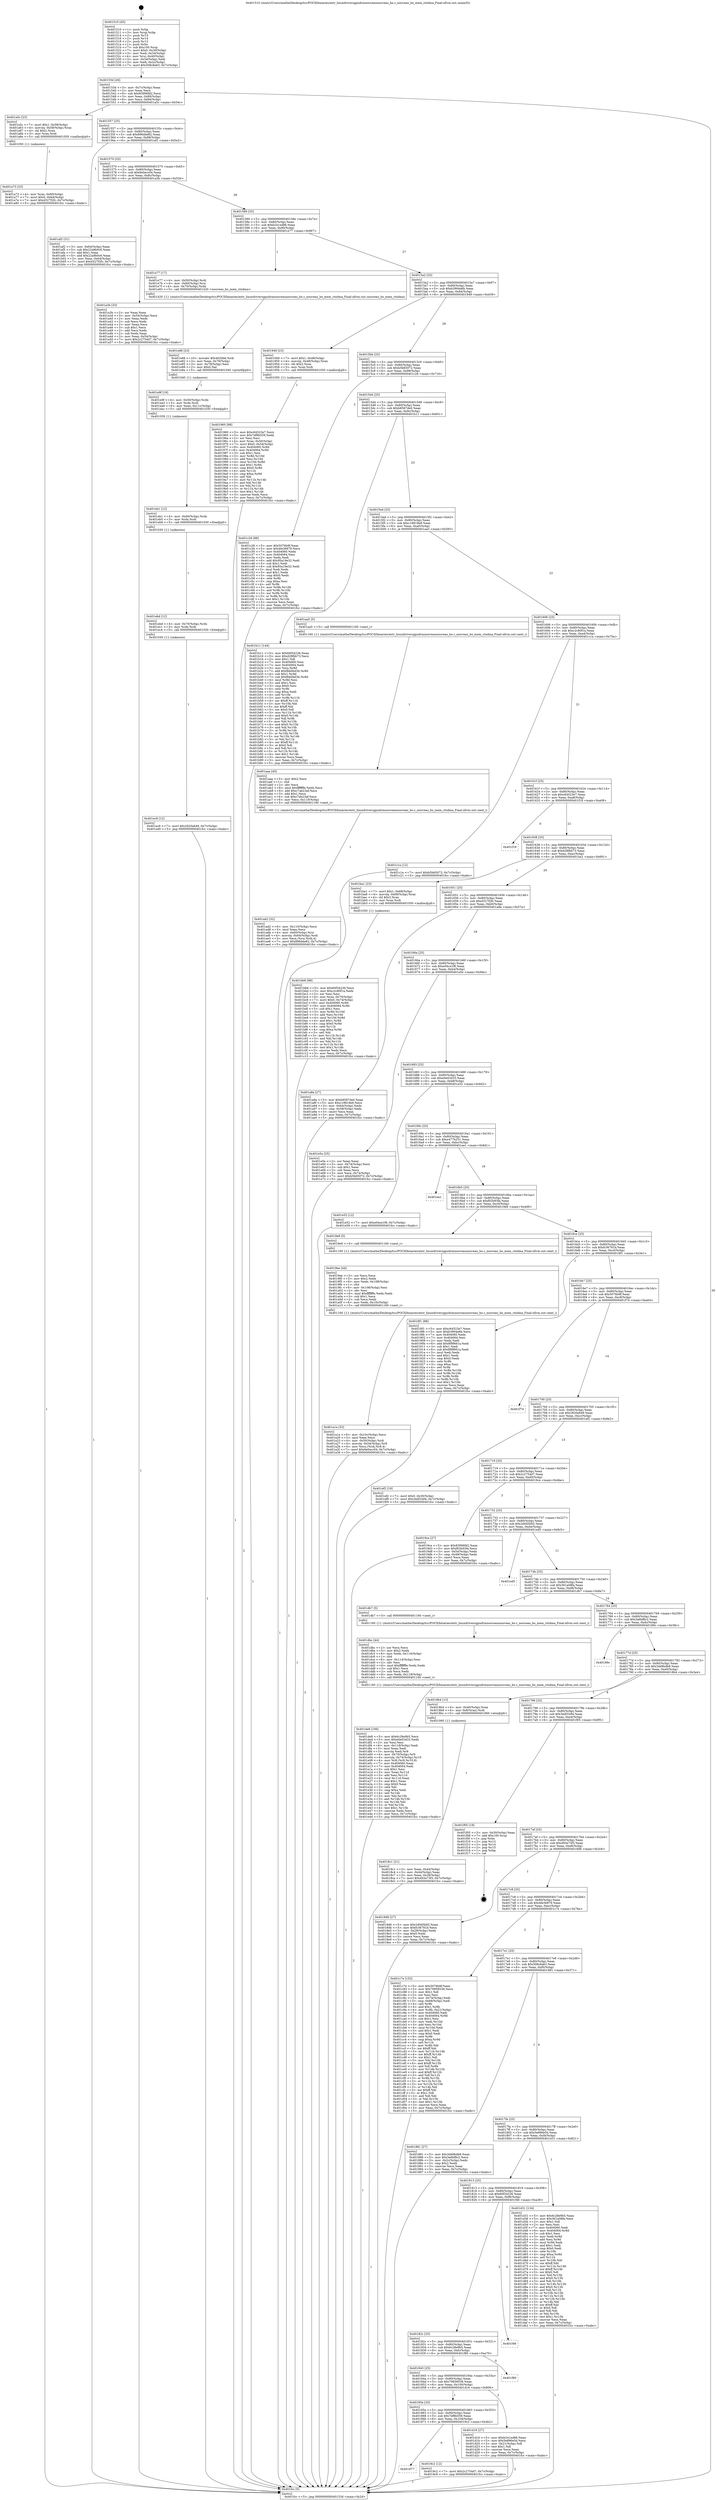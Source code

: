 digraph "0x401510" {
  label = "0x401510 (/mnt/c/Users/mathe/Desktop/tcc/POCII/binaries/extr_linuxdriversgpudrmnouveaunouveau_bo.c_nouveau_bo_mem_ctxdma_Final-ollvm.out::main(0))"
  labelloc = "t"
  node[shape=record]

  Entry [label="",width=0.3,height=0.3,shape=circle,fillcolor=black,style=filled]
  "0x40153d" [label="{
     0x40153d [26]\l
     | [instrs]\l
     &nbsp;&nbsp;0x40153d \<+3\>: mov -0x7c(%rbp),%eax\l
     &nbsp;&nbsp;0x401540 \<+2\>: mov %eax,%ecx\l
     &nbsp;&nbsp;0x401542 \<+6\>: sub $0x83996fd2,%ecx\l
     &nbsp;&nbsp;0x401548 \<+3\>: mov %eax,-0x80(%rbp)\l
     &nbsp;&nbsp;0x40154b \<+6\>: mov %ecx,-0x84(%rbp)\l
     &nbsp;&nbsp;0x401551 \<+6\>: je 0000000000401a5c \<main+0x54c\>\l
  }"]
  "0x401a5c" [label="{
     0x401a5c [23]\l
     | [instrs]\l
     &nbsp;&nbsp;0x401a5c \<+7\>: movl $0x1,-0x58(%rbp)\l
     &nbsp;&nbsp;0x401a63 \<+4\>: movslq -0x58(%rbp),%rax\l
     &nbsp;&nbsp;0x401a67 \<+4\>: shl $0x2,%rax\l
     &nbsp;&nbsp;0x401a6b \<+3\>: mov %rax,%rdi\l
     &nbsp;&nbsp;0x401a6e \<+5\>: call 0000000000401050 \<malloc@plt\>\l
     | [calls]\l
     &nbsp;&nbsp;0x401050 \{1\} (unknown)\l
  }"]
  "0x401557" [label="{
     0x401557 [25]\l
     | [instrs]\l
     &nbsp;&nbsp;0x401557 \<+5\>: jmp 000000000040155c \<main+0x4c\>\l
     &nbsp;&nbsp;0x40155c \<+3\>: mov -0x80(%rbp),%eax\l
     &nbsp;&nbsp;0x40155f \<+5\>: sub $0x896dde82,%eax\l
     &nbsp;&nbsp;0x401564 \<+6\>: mov %eax,-0x88(%rbp)\l
     &nbsp;&nbsp;0x40156a \<+6\>: je 0000000000401af2 \<main+0x5e2\>\l
  }"]
  Exit [label="",width=0.3,height=0.3,shape=circle,fillcolor=black,style=filled,peripheries=2]
  "0x401af2" [label="{
     0x401af2 [31]\l
     | [instrs]\l
     &nbsp;&nbsp;0x401af2 \<+3\>: mov -0x64(%rbp),%eax\l
     &nbsp;&nbsp;0x401af5 \<+5\>: sub $0x22a9b0c6,%eax\l
     &nbsp;&nbsp;0x401afa \<+3\>: add $0x1,%eax\l
     &nbsp;&nbsp;0x401afd \<+5\>: add $0x22a9b0c6,%eax\l
     &nbsp;&nbsp;0x401b02 \<+3\>: mov %eax,-0x64(%rbp)\l
     &nbsp;&nbsp;0x401b05 \<+7\>: movl $0xd327f2fc,-0x7c(%rbp)\l
     &nbsp;&nbsp;0x401b0c \<+5\>: jmp 0000000000401fcc \<main+0xabc\>\l
  }"]
  "0x401570" [label="{
     0x401570 [25]\l
     | [instrs]\l
     &nbsp;&nbsp;0x401570 \<+5\>: jmp 0000000000401575 \<main+0x65\>\l
     &nbsp;&nbsp;0x401575 \<+3\>: mov -0x80(%rbp),%eax\l
     &nbsp;&nbsp;0x401578 \<+5\>: sub $0x9e0ecc04,%eax\l
     &nbsp;&nbsp;0x40157d \<+6\>: mov %eax,-0x8c(%rbp)\l
     &nbsp;&nbsp;0x401583 \<+6\>: je 0000000000401a3b \<main+0x52b\>\l
  }"]
  "0x401ec9" [label="{
     0x401ec9 [12]\l
     | [instrs]\l
     &nbsp;&nbsp;0x401ec9 \<+7\>: movl $0x2820a649,-0x7c(%rbp)\l
     &nbsp;&nbsp;0x401ed0 \<+5\>: jmp 0000000000401fcc \<main+0xabc\>\l
  }"]
  "0x401a3b" [label="{
     0x401a3b [33]\l
     | [instrs]\l
     &nbsp;&nbsp;0x401a3b \<+2\>: xor %eax,%eax\l
     &nbsp;&nbsp;0x401a3d \<+3\>: mov -0x54(%rbp),%ecx\l
     &nbsp;&nbsp;0x401a40 \<+2\>: mov %eax,%edx\l
     &nbsp;&nbsp;0x401a42 \<+2\>: sub %ecx,%edx\l
     &nbsp;&nbsp;0x401a44 \<+2\>: mov %eax,%ecx\l
     &nbsp;&nbsp;0x401a46 \<+3\>: sub $0x1,%ecx\l
     &nbsp;&nbsp;0x401a49 \<+2\>: add %ecx,%edx\l
     &nbsp;&nbsp;0x401a4b \<+2\>: sub %edx,%eax\l
     &nbsp;&nbsp;0x401a4d \<+3\>: mov %eax,-0x54(%rbp)\l
     &nbsp;&nbsp;0x401a50 \<+7\>: movl $0x2c2754d7,-0x7c(%rbp)\l
     &nbsp;&nbsp;0x401a57 \<+5\>: jmp 0000000000401fcc \<main+0xabc\>\l
  }"]
  "0x401589" [label="{
     0x401589 [25]\l
     | [instrs]\l
     &nbsp;&nbsp;0x401589 \<+5\>: jmp 000000000040158e \<main+0x7e\>\l
     &nbsp;&nbsp;0x40158e \<+3\>: mov -0x80(%rbp),%eax\l
     &nbsp;&nbsp;0x401591 \<+5\>: sub $0xb241ed86,%eax\l
     &nbsp;&nbsp;0x401596 \<+6\>: mov %eax,-0x90(%rbp)\l
     &nbsp;&nbsp;0x40159c \<+6\>: je 0000000000401e77 \<main+0x967\>\l
  }"]
  "0x401ebd" [label="{
     0x401ebd [12]\l
     | [instrs]\l
     &nbsp;&nbsp;0x401ebd \<+4\>: mov -0x70(%rbp),%rdx\l
     &nbsp;&nbsp;0x401ec1 \<+3\>: mov %rdx,%rdi\l
     &nbsp;&nbsp;0x401ec4 \<+5\>: call 0000000000401030 \<free@plt\>\l
     | [calls]\l
     &nbsp;&nbsp;0x401030 \{1\} (unknown)\l
  }"]
  "0x401e77" [label="{
     0x401e77 [17]\l
     | [instrs]\l
     &nbsp;&nbsp;0x401e77 \<+4\>: mov -0x50(%rbp),%rdi\l
     &nbsp;&nbsp;0x401e7b \<+4\>: mov -0x60(%rbp),%rsi\l
     &nbsp;&nbsp;0x401e7f \<+4\>: mov -0x70(%rbp),%rdx\l
     &nbsp;&nbsp;0x401e83 \<+5\>: call 0000000000401420 \<nouveau_bo_mem_ctxdma\>\l
     | [calls]\l
     &nbsp;&nbsp;0x401420 \{1\} (/mnt/c/Users/mathe/Desktop/tcc/POCII/binaries/extr_linuxdriversgpudrmnouveaunouveau_bo.c_nouveau_bo_mem_ctxdma_Final-ollvm.out::nouveau_bo_mem_ctxdma)\l
  }"]
  "0x4015a2" [label="{
     0x4015a2 [25]\l
     | [instrs]\l
     &nbsp;&nbsp;0x4015a2 \<+5\>: jmp 00000000004015a7 \<main+0x97\>\l
     &nbsp;&nbsp;0x4015a7 \<+3\>: mov -0x80(%rbp),%eax\l
     &nbsp;&nbsp;0x4015aa \<+5\>: sub $0xb3994a6b,%eax\l
     &nbsp;&nbsp;0x4015af \<+6\>: mov %eax,-0x94(%rbp)\l
     &nbsp;&nbsp;0x4015b5 \<+6\>: je 0000000000401949 \<main+0x439\>\l
  }"]
  "0x401eb1" [label="{
     0x401eb1 [12]\l
     | [instrs]\l
     &nbsp;&nbsp;0x401eb1 \<+4\>: mov -0x60(%rbp),%rdx\l
     &nbsp;&nbsp;0x401eb5 \<+3\>: mov %rdx,%rdi\l
     &nbsp;&nbsp;0x401eb8 \<+5\>: call 0000000000401030 \<free@plt\>\l
     | [calls]\l
     &nbsp;&nbsp;0x401030 \{1\} (unknown)\l
  }"]
  "0x401949" [label="{
     0x401949 [23]\l
     | [instrs]\l
     &nbsp;&nbsp;0x401949 \<+7\>: movl $0x1,-0x48(%rbp)\l
     &nbsp;&nbsp;0x401950 \<+4\>: movslq -0x48(%rbp),%rax\l
     &nbsp;&nbsp;0x401954 \<+4\>: shl $0x2,%rax\l
     &nbsp;&nbsp;0x401958 \<+3\>: mov %rax,%rdi\l
     &nbsp;&nbsp;0x40195b \<+5\>: call 0000000000401050 \<malloc@plt\>\l
     | [calls]\l
     &nbsp;&nbsp;0x401050 \{1\} (unknown)\l
  }"]
  "0x4015bb" [label="{
     0x4015bb [25]\l
     | [instrs]\l
     &nbsp;&nbsp;0x4015bb \<+5\>: jmp 00000000004015c0 \<main+0xb0\>\l
     &nbsp;&nbsp;0x4015c0 \<+3\>: mov -0x80(%rbp),%eax\l
     &nbsp;&nbsp;0x4015c3 \<+5\>: sub $0xb5b65072,%eax\l
     &nbsp;&nbsp;0x4015c8 \<+6\>: mov %eax,-0x98(%rbp)\l
     &nbsp;&nbsp;0x4015ce \<+6\>: je 0000000000401c26 \<main+0x716\>\l
  }"]
  "0x401e9f" [label="{
     0x401e9f [18]\l
     | [instrs]\l
     &nbsp;&nbsp;0x401e9f \<+4\>: mov -0x50(%rbp),%rdx\l
     &nbsp;&nbsp;0x401ea3 \<+3\>: mov %rdx,%rdi\l
     &nbsp;&nbsp;0x401ea6 \<+6\>: mov %eax,-0x11c(%rbp)\l
     &nbsp;&nbsp;0x401eac \<+5\>: call 0000000000401030 \<free@plt\>\l
     | [calls]\l
     &nbsp;&nbsp;0x401030 \{1\} (unknown)\l
  }"]
  "0x401c26" [label="{
     0x401c26 [88]\l
     | [instrs]\l
     &nbsp;&nbsp;0x401c26 \<+5\>: mov $0x5076b9f,%eax\l
     &nbsp;&nbsp;0x401c2b \<+5\>: mov $0x4fe36879,%ecx\l
     &nbsp;&nbsp;0x401c30 \<+7\>: mov 0x404060,%edx\l
     &nbsp;&nbsp;0x401c37 \<+7\>: mov 0x404064,%esi\l
     &nbsp;&nbsp;0x401c3e \<+2\>: mov %edx,%edi\l
     &nbsp;&nbsp;0x401c40 \<+6\>: add $0x95a19e32,%edi\l
     &nbsp;&nbsp;0x401c46 \<+3\>: sub $0x1,%edi\l
     &nbsp;&nbsp;0x401c49 \<+6\>: sub $0x95a19e32,%edi\l
     &nbsp;&nbsp;0x401c4f \<+3\>: imul %edi,%edx\l
     &nbsp;&nbsp;0x401c52 \<+3\>: and $0x1,%edx\l
     &nbsp;&nbsp;0x401c55 \<+3\>: cmp $0x0,%edx\l
     &nbsp;&nbsp;0x401c58 \<+4\>: sete %r8b\l
     &nbsp;&nbsp;0x401c5c \<+3\>: cmp $0xa,%esi\l
     &nbsp;&nbsp;0x401c5f \<+4\>: setl %r9b\l
     &nbsp;&nbsp;0x401c63 \<+3\>: mov %r8b,%r10b\l
     &nbsp;&nbsp;0x401c66 \<+3\>: and %r9b,%r10b\l
     &nbsp;&nbsp;0x401c69 \<+3\>: xor %r9b,%r8b\l
     &nbsp;&nbsp;0x401c6c \<+3\>: or %r8b,%r10b\l
     &nbsp;&nbsp;0x401c6f \<+4\>: test $0x1,%r10b\l
     &nbsp;&nbsp;0x401c73 \<+3\>: cmovne %ecx,%eax\l
     &nbsp;&nbsp;0x401c76 \<+3\>: mov %eax,-0x7c(%rbp)\l
     &nbsp;&nbsp;0x401c79 \<+5\>: jmp 0000000000401fcc \<main+0xabc\>\l
  }"]
  "0x4015d4" [label="{
     0x4015d4 [25]\l
     | [instrs]\l
     &nbsp;&nbsp;0x4015d4 \<+5\>: jmp 00000000004015d9 \<main+0xc9\>\l
     &nbsp;&nbsp;0x4015d9 \<+3\>: mov -0x80(%rbp),%eax\l
     &nbsp;&nbsp;0x4015dc \<+5\>: sub $0xb8587de0,%eax\l
     &nbsp;&nbsp;0x4015e1 \<+6\>: mov %eax,-0x9c(%rbp)\l
     &nbsp;&nbsp;0x4015e7 \<+6\>: je 0000000000401b11 \<main+0x601\>\l
  }"]
  "0x401e88" [label="{
     0x401e88 [23]\l
     | [instrs]\l
     &nbsp;&nbsp;0x401e88 \<+10\>: movabs $0x4020b6,%rdi\l
     &nbsp;&nbsp;0x401e92 \<+3\>: mov %eax,-0x78(%rbp)\l
     &nbsp;&nbsp;0x401e95 \<+3\>: mov -0x78(%rbp),%esi\l
     &nbsp;&nbsp;0x401e98 \<+2\>: mov $0x0,%al\l
     &nbsp;&nbsp;0x401e9a \<+5\>: call 0000000000401040 \<printf@plt\>\l
     | [calls]\l
     &nbsp;&nbsp;0x401040 \{1\} (unknown)\l
  }"]
  "0x401b11" [label="{
     0x401b11 [144]\l
     | [instrs]\l
     &nbsp;&nbsp;0x401b11 \<+5\>: mov $0x60f34236,%eax\l
     &nbsp;&nbsp;0x401b16 \<+5\>: mov $0xd28fbb73,%ecx\l
     &nbsp;&nbsp;0x401b1b \<+2\>: mov $0x1,%dl\l
     &nbsp;&nbsp;0x401b1d \<+7\>: mov 0x404060,%esi\l
     &nbsp;&nbsp;0x401b24 \<+7\>: mov 0x404064,%edi\l
     &nbsp;&nbsp;0x401b2b \<+3\>: mov %esi,%r8d\l
     &nbsp;&nbsp;0x401b2e \<+7\>: add $0xfbb0bd3b,%r8d\l
     &nbsp;&nbsp;0x401b35 \<+4\>: sub $0x1,%r8d\l
     &nbsp;&nbsp;0x401b39 \<+7\>: sub $0xfbb0bd3b,%r8d\l
     &nbsp;&nbsp;0x401b40 \<+4\>: imul %r8d,%esi\l
     &nbsp;&nbsp;0x401b44 \<+3\>: and $0x1,%esi\l
     &nbsp;&nbsp;0x401b47 \<+3\>: cmp $0x0,%esi\l
     &nbsp;&nbsp;0x401b4a \<+4\>: sete %r9b\l
     &nbsp;&nbsp;0x401b4e \<+3\>: cmp $0xa,%edi\l
     &nbsp;&nbsp;0x401b51 \<+4\>: setl %r10b\l
     &nbsp;&nbsp;0x401b55 \<+3\>: mov %r9b,%r11b\l
     &nbsp;&nbsp;0x401b58 \<+4\>: xor $0xff,%r11b\l
     &nbsp;&nbsp;0x401b5c \<+3\>: mov %r10b,%bl\l
     &nbsp;&nbsp;0x401b5f \<+3\>: xor $0xff,%bl\l
     &nbsp;&nbsp;0x401b62 \<+3\>: xor $0x0,%dl\l
     &nbsp;&nbsp;0x401b65 \<+3\>: mov %r11b,%r14b\l
     &nbsp;&nbsp;0x401b68 \<+4\>: and $0x0,%r14b\l
     &nbsp;&nbsp;0x401b6c \<+3\>: and %dl,%r9b\l
     &nbsp;&nbsp;0x401b6f \<+3\>: mov %bl,%r15b\l
     &nbsp;&nbsp;0x401b72 \<+4\>: and $0x0,%r15b\l
     &nbsp;&nbsp;0x401b76 \<+3\>: and %dl,%r10b\l
     &nbsp;&nbsp;0x401b79 \<+3\>: or %r9b,%r14b\l
     &nbsp;&nbsp;0x401b7c \<+3\>: or %r10b,%r15b\l
     &nbsp;&nbsp;0x401b7f \<+3\>: xor %r15b,%r14b\l
     &nbsp;&nbsp;0x401b82 \<+3\>: or %bl,%r11b\l
     &nbsp;&nbsp;0x401b85 \<+4\>: xor $0xff,%r11b\l
     &nbsp;&nbsp;0x401b89 \<+3\>: or $0x0,%dl\l
     &nbsp;&nbsp;0x401b8c \<+3\>: and %dl,%r11b\l
     &nbsp;&nbsp;0x401b8f \<+3\>: or %r11b,%r14b\l
     &nbsp;&nbsp;0x401b92 \<+4\>: test $0x1,%r14b\l
     &nbsp;&nbsp;0x401b96 \<+3\>: cmovne %ecx,%eax\l
     &nbsp;&nbsp;0x401b99 \<+3\>: mov %eax,-0x7c(%rbp)\l
     &nbsp;&nbsp;0x401b9c \<+5\>: jmp 0000000000401fcc \<main+0xabc\>\l
  }"]
  "0x4015ed" [label="{
     0x4015ed [25]\l
     | [instrs]\l
     &nbsp;&nbsp;0x4015ed \<+5\>: jmp 00000000004015f2 \<main+0xe2\>\l
     &nbsp;&nbsp;0x4015f2 \<+3\>: mov -0x80(%rbp),%eax\l
     &nbsp;&nbsp;0x4015f5 \<+5\>: sub $0xc18818e9,%eax\l
     &nbsp;&nbsp;0x4015fa \<+6\>: mov %eax,-0xa0(%rbp)\l
     &nbsp;&nbsp;0x401600 \<+6\>: je 0000000000401aa5 \<main+0x595\>\l
  }"]
  "0x401de8" [label="{
     0x401de8 [106]\l
     | [instrs]\l
     &nbsp;&nbsp;0x401de8 \<+5\>: mov $0x6c28e9b5,%ecx\l
     &nbsp;&nbsp;0x401ded \<+5\>: mov $0xe0e03433,%edx\l
     &nbsp;&nbsp;0x401df2 \<+2\>: xor %esi,%esi\l
     &nbsp;&nbsp;0x401df4 \<+6\>: mov -0x118(%rbp),%edi\l
     &nbsp;&nbsp;0x401dfa \<+3\>: imul %eax,%edi\l
     &nbsp;&nbsp;0x401dfd \<+3\>: movslq %edi,%r8\l
     &nbsp;&nbsp;0x401e00 \<+4\>: mov -0x70(%rbp),%r9\l
     &nbsp;&nbsp;0x401e04 \<+4\>: movslq -0x74(%rbp),%r10\l
     &nbsp;&nbsp;0x401e08 \<+4\>: mov %r8,(%r9,%r10,8)\l
     &nbsp;&nbsp;0x401e0c \<+7\>: mov 0x404060,%eax\l
     &nbsp;&nbsp;0x401e13 \<+7\>: mov 0x404064,%edi\l
     &nbsp;&nbsp;0x401e1a \<+3\>: sub $0x1,%esi\l
     &nbsp;&nbsp;0x401e1d \<+3\>: mov %eax,%r11d\l
     &nbsp;&nbsp;0x401e20 \<+3\>: add %esi,%r11d\l
     &nbsp;&nbsp;0x401e23 \<+4\>: imul %r11d,%eax\l
     &nbsp;&nbsp;0x401e27 \<+3\>: and $0x1,%eax\l
     &nbsp;&nbsp;0x401e2a \<+3\>: cmp $0x0,%eax\l
     &nbsp;&nbsp;0x401e2d \<+3\>: sete %bl\l
     &nbsp;&nbsp;0x401e30 \<+3\>: cmp $0xa,%edi\l
     &nbsp;&nbsp;0x401e33 \<+4\>: setl %r14b\l
     &nbsp;&nbsp;0x401e37 \<+3\>: mov %bl,%r15b\l
     &nbsp;&nbsp;0x401e3a \<+3\>: and %r14b,%r15b\l
     &nbsp;&nbsp;0x401e3d \<+3\>: xor %r14b,%bl\l
     &nbsp;&nbsp;0x401e40 \<+3\>: or %bl,%r15b\l
     &nbsp;&nbsp;0x401e43 \<+4\>: test $0x1,%r15b\l
     &nbsp;&nbsp;0x401e47 \<+3\>: cmovne %edx,%ecx\l
     &nbsp;&nbsp;0x401e4a \<+3\>: mov %ecx,-0x7c(%rbp)\l
     &nbsp;&nbsp;0x401e4d \<+5\>: jmp 0000000000401fcc \<main+0xabc\>\l
  }"]
  "0x401aa5" [label="{
     0x401aa5 [5]\l
     | [instrs]\l
     &nbsp;&nbsp;0x401aa5 \<+5\>: call 0000000000401160 \<next_i\>\l
     | [calls]\l
     &nbsp;&nbsp;0x401160 \{1\} (/mnt/c/Users/mathe/Desktop/tcc/POCII/binaries/extr_linuxdriversgpudrmnouveaunouveau_bo.c_nouveau_bo_mem_ctxdma_Final-ollvm.out::next_i)\l
  }"]
  "0x401606" [label="{
     0x401606 [25]\l
     | [instrs]\l
     &nbsp;&nbsp;0x401606 \<+5\>: jmp 000000000040160b \<main+0xfb\>\l
     &nbsp;&nbsp;0x40160b \<+3\>: mov -0x80(%rbp),%eax\l
     &nbsp;&nbsp;0x40160e \<+5\>: sub $0xc2c80f1a,%eax\l
     &nbsp;&nbsp;0x401613 \<+6\>: mov %eax,-0xa4(%rbp)\l
     &nbsp;&nbsp;0x401619 \<+6\>: je 0000000000401c1a \<main+0x70a\>\l
  }"]
  "0x401dbc" [label="{
     0x401dbc [44]\l
     | [instrs]\l
     &nbsp;&nbsp;0x401dbc \<+2\>: xor %ecx,%ecx\l
     &nbsp;&nbsp;0x401dbe \<+5\>: mov $0x2,%edx\l
     &nbsp;&nbsp;0x401dc3 \<+6\>: mov %edx,-0x114(%rbp)\l
     &nbsp;&nbsp;0x401dc9 \<+1\>: cltd\l
     &nbsp;&nbsp;0x401dca \<+6\>: mov -0x114(%rbp),%esi\l
     &nbsp;&nbsp;0x401dd0 \<+2\>: idiv %esi\l
     &nbsp;&nbsp;0x401dd2 \<+6\>: imul $0xfffffffe,%edx,%edx\l
     &nbsp;&nbsp;0x401dd8 \<+3\>: sub $0x1,%ecx\l
     &nbsp;&nbsp;0x401ddb \<+2\>: sub %ecx,%edx\l
     &nbsp;&nbsp;0x401ddd \<+6\>: mov %edx,-0x118(%rbp)\l
     &nbsp;&nbsp;0x401de3 \<+5\>: call 0000000000401160 \<next_i\>\l
     | [calls]\l
     &nbsp;&nbsp;0x401160 \{1\} (/mnt/c/Users/mathe/Desktop/tcc/POCII/binaries/extr_linuxdriversgpudrmnouveaunouveau_bo.c_nouveau_bo_mem_ctxdma_Final-ollvm.out::next_i)\l
  }"]
  "0x401c1a" [label="{
     0x401c1a [12]\l
     | [instrs]\l
     &nbsp;&nbsp;0x401c1a \<+7\>: movl $0xb5b65072,-0x7c(%rbp)\l
     &nbsp;&nbsp;0x401c21 \<+5\>: jmp 0000000000401fcc \<main+0xabc\>\l
  }"]
  "0x40161f" [label="{
     0x40161f [25]\l
     | [instrs]\l
     &nbsp;&nbsp;0x40161f \<+5\>: jmp 0000000000401624 \<main+0x114\>\l
     &nbsp;&nbsp;0x401624 \<+3\>: mov -0x80(%rbp),%eax\l
     &nbsp;&nbsp;0x401627 \<+5\>: sub $0xc64523e7,%eax\l
     &nbsp;&nbsp;0x40162c \<+6\>: mov %eax,-0xa8(%rbp)\l
     &nbsp;&nbsp;0x401632 \<+6\>: je 0000000000401f18 \<main+0xa08\>\l
  }"]
  "0x401bb8" [label="{
     0x401bb8 [98]\l
     | [instrs]\l
     &nbsp;&nbsp;0x401bb8 \<+5\>: mov $0x60f34236,%ecx\l
     &nbsp;&nbsp;0x401bbd \<+5\>: mov $0xc2c80f1a,%edx\l
     &nbsp;&nbsp;0x401bc2 \<+2\>: xor %esi,%esi\l
     &nbsp;&nbsp;0x401bc4 \<+4\>: mov %rax,-0x70(%rbp)\l
     &nbsp;&nbsp;0x401bc8 \<+7\>: movl $0x0,-0x74(%rbp)\l
     &nbsp;&nbsp;0x401bcf \<+8\>: mov 0x404060,%r8d\l
     &nbsp;&nbsp;0x401bd7 \<+8\>: mov 0x404064,%r9d\l
     &nbsp;&nbsp;0x401bdf \<+3\>: sub $0x1,%esi\l
     &nbsp;&nbsp;0x401be2 \<+3\>: mov %r8d,%r10d\l
     &nbsp;&nbsp;0x401be5 \<+3\>: add %esi,%r10d\l
     &nbsp;&nbsp;0x401be8 \<+4\>: imul %r10d,%r8d\l
     &nbsp;&nbsp;0x401bec \<+4\>: and $0x1,%r8d\l
     &nbsp;&nbsp;0x401bf0 \<+4\>: cmp $0x0,%r8d\l
     &nbsp;&nbsp;0x401bf4 \<+4\>: sete %r11b\l
     &nbsp;&nbsp;0x401bf8 \<+4\>: cmp $0xa,%r9d\l
     &nbsp;&nbsp;0x401bfc \<+3\>: setl %bl\l
     &nbsp;&nbsp;0x401bff \<+3\>: mov %r11b,%r14b\l
     &nbsp;&nbsp;0x401c02 \<+3\>: and %bl,%r14b\l
     &nbsp;&nbsp;0x401c05 \<+3\>: xor %bl,%r11b\l
     &nbsp;&nbsp;0x401c08 \<+3\>: or %r11b,%r14b\l
     &nbsp;&nbsp;0x401c0b \<+4\>: test $0x1,%r14b\l
     &nbsp;&nbsp;0x401c0f \<+3\>: cmovne %edx,%ecx\l
     &nbsp;&nbsp;0x401c12 \<+3\>: mov %ecx,-0x7c(%rbp)\l
     &nbsp;&nbsp;0x401c15 \<+5\>: jmp 0000000000401fcc \<main+0xabc\>\l
  }"]
  "0x401f18" [label="{
     0x401f18\l
  }", style=dashed]
  "0x401638" [label="{
     0x401638 [25]\l
     | [instrs]\l
     &nbsp;&nbsp;0x401638 \<+5\>: jmp 000000000040163d \<main+0x12d\>\l
     &nbsp;&nbsp;0x40163d \<+3\>: mov -0x80(%rbp),%eax\l
     &nbsp;&nbsp;0x401640 \<+5\>: sub $0xd28fbb73,%eax\l
     &nbsp;&nbsp;0x401645 \<+6\>: mov %eax,-0xac(%rbp)\l
     &nbsp;&nbsp;0x40164b \<+6\>: je 0000000000401ba1 \<main+0x691\>\l
  }"]
  "0x401ad2" [label="{
     0x401ad2 [32]\l
     | [instrs]\l
     &nbsp;&nbsp;0x401ad2 \<+6\>: mov -0x110(%rbp),%ecx\l
     &nbsp;&nbsp;0x401ad8 \<+3\>: imul %eax,%ecx\l
     &nbsp;&nbsp;0x401adb \<+4\>: mov -0x60(%rbp),%rsi\l
     &nbsp;&nbsp;0x401adf \<+4\>: movslq -0x64(%rbp),%rdi\l
     &nbsp;&nbsp;0x401ae3 \<+3\>: mov %ecx,(%rsi,%rdi,4)\l
     &nbsp;&nbsp;0x401ae6 \<+7\>: movl $0x896dde82,-0x7c(%rbp)\l
     &nbsp;&nbsp;0x401aed \<+5\>: jmp 0000000000401fcc \<main+0xabc\>\l
  }"]
  "0x401ba1" [label="{
     0x401ba1 [23]\l
     | [instrs]\l
     &nbsp;&nbsp;0x401ba1 \<+7\>: movl $0x1,-0x68(%rbp)\l
     &nbsp;&nbsp;0x401ba8 \<+4\>: movslq -0x68(%rbp),%rax\l
     &nbsp;&nbsp;0x401bac \<+4\>: shl $0x3,%rax\l
     &nbsp;&nbsp;0x401bb0 \<+3\>: mov %rax,%rdi\l
     &nbsp;&nbsp;0x401bb3 \<+5\>: call 0000000000401050 \<malloc@plt\>\l
     | [calls]\l
     &nbsp;&nbsp;0x401050 \{1\} (unknown)\l
  }"]
  "0x401651" [label="{
     0x401651 [25]\l
     | [instrs]\l
     &nbsp;&nbsp;0x401651 \<+5\>: jmp 0000000000401656 \<main+0x146\>\l
     &nbsp;&nbsp;0x401656 \<+3\>: mov -0x80(%rbp),%eax\l
     &nbsp;&nbsp;0x401659 \<+5\>: sub $0xd327f2fc,%eax\l
     &nbsp;&nbsp;0x40165e \<+6\>: mov %eax,-0xb0(%rbp)\l
     &nbsp;&nbsp;0x401664 \<+6\>: je 0000000000401a8a \<main+0x57a\>\l
  }"]
  "0x401aaa" [label="{
     0x401aaa [40]\l
     | [instrs]\l
     &nbsp;&nbsp;0x401aaa \<+5\>: mov $0x2,%ecx\l
     &nbsp;&nbsp;0x401aaf \<+1\>: cltd\l
     &nbsp;&nbsp;0x401ab0 \<+2\>: idiv %ecx\l
     &nbsp;&nbsp;0x401ab2 \<+6\>: imul $0xfffffffe,%edx,%ecx\l
     &nbsp;&nbsp;0x401ab8 \<+6\>: add $0xc7ab23af,%ecx\l
     &nbsp;&nbsp;0x401abe \<+3\>: add $0x1,%ecx\l
     &nbsp;&nbsp;0x401ac1 \<+6\>: sub $0xc7ab23af,%ecx\l
     &nbsp;&nbsp;0x401ac7 \<+6\>: mov %ecx,-0x110(%rbp)\l
     &nbsp;&nbsp;0x401acd \<+5\>: call 0000000000401160 \<next_i\>\l
     | [calls]\l
     &nbsp;&nbsp;0x401160 \{1\} (/mnt/c/Users/mathe/Desktop/tcc/POCII/binaries/extr_linuxdriversgpudrmnouveaunouveau_bo.c_nouveau_bo_mem_ctxdma_Final-ollvm.out::next_i)\l
  }"]
  "0x401a8a" [label="{
     0x401a8a [27]\l
     | [instrs]\l
     &nbsp;&nbsp;0x401a8a \<+5\>: mov $0xb8587de0,%eax\l
     &nbsp;&nbsp;0x401a8f \<+5\>: mov $0xc18818e9,%ecx\l
     &nbsp;&nbsp;0x401a94 \<+3\>: mov -0x64(%rbp),%edx\l
     &nbsp;&nbsp;0x401a97 \<+3\>: cmp -0x58(%rbp),%edx\l
     &nbsp;&nbsp;0x401a9a \<+3\>: cmovl %ecx,%eax\l
     &nbsp;&nbsp;0x401a9d \<+3\>: mov %eax,-0x7c(%rbp)\l
     &nbsp;&nbsp;0x401aa0 \<+5\>: jmp 0000000000401fcc \<main+0xabc\>\l
  }"]
  "0x40166a" [label="{
     0x40166a [25]\l
     | [instrs]\l
     &nbsp;&nbsp;0x40166a \<+5\>: jmp 000000000040166f \<main+0x15f\>\l
     &nbsp;&nbsp;0x40166f \<+3\>: mov -0x80(%rbp),%eax\l
     &nbsp;&nbsp;0x401672 \<+5\>: sub $0xe04ce1f6,%eax\l
     &nbsp;&nbsp;0x401677 \<+6\>: mov %eax,-0xb4(%rbp)\l
     &nbsp;&nbsp;0x40167d \<+6\>: je 0000000000401e5e \<main+0x94e\>\l
  }"]
  "0x401a73" [label="{
     0x401a73 [23]\l
     | [instrs]\l
     &nbsp;&nbsp;0x401a73 \<+4\>: mov %rax,-0x60(%rbp)\l
     &nbsp;&nbsp;0x401a77 \<+7\>: movl $0x0,-0x64(%rbp)\l
     &nbsp;&nbsp;0x401a7e \<+7\>: movl $0xd327f2fc,-0x7c(%rbp)\l
     &nbsp;&nbsp;0x401a85 \<+5\>: jmp 0000000000401fcc \<main+0xabc\>\l
  }"]
  "0x401e5e" [label="{
     0x401e5e [25]\l
     | [instrs]\l
     &nbsp;&nbsp;0x401e5e \<+2\>: xor %eax,%eax\l
     &nbsp;&nbsp;0x401e60 \<+3\>: mov -0x74(%rbp),%ecx\l
     &nbsp;&nbsp;0x401e63 \<+3\>: sub $0x1,%eax\l
     &nbsp;&nbsp;0x401e66 \<+2\>: sub %eax,%ecx\l
     &nbsp;&nbsp;0x401e68 \<+3\>: mov %ecx,-0x74(%rbp)\l
     &nbsp;&nbsp;0x401e6b \<+7\>: movl $0xb5b65072,-0x7c(%rbp)\l
     &nbsp;&nbsp;0x401e72 \<+5\>: jmp 0000000000401fcc \<main+0xabc\>\l
  }"]
  "0x401683" [label="{
     0x401683 [25]\l
     | [instrs]\l
     &nbsp;&nbsp;0x401683 \<+5\>: jmp 0000000000401688 \<main+0x178\>\l
     &nbsp;&nbsp;0x401688 \<+3\>: mov -0x80(%rbp),%eax\l
     &nbsp;&nbsp;0x40168b \<+5\>: sub $0xe0e03433,%eax\l
     &nbsp;&nbsp;0x401690 \<+6\>: mov %eax,-0xb8(%rbp)\l
     &nbsp;&nbsp;0x401696 \<+6\>: je 0000000000401e52 \<main+0x942\>\l
  }"]
  "0x401a1a" [label="{
     0x401a1a [33]\l
     | [instrs]\l
     &nbsp;&nbsp;0x401a1a \<+6\>: mov -0x10c(%rbp),%ecx\l
     &nbsp;&nbsp;0x401a20 \<+3\>: imul %eax,%ecx\l
     &nbsp;&nbsp;0x401a23 \<+4\>: mov -0x50(%rbp),%rdi\l
     &nbsp;&nbsp;0x401a27 \<+4\>: movslq -0x54(%rbp),%r8\l
     &nbsp;&nbsp;0x401a2b \<+4\>: mov %ecx,(%rdi,%r8,4)\l
     &nbsp;&nbsp;0x401a2f \<+7\>: movl $0x9e0ecc04,-0x7c(%rbp)\l
     &nbsp;&nbsp;0x401a36 \<+5\>: jmp 0000000000401fcc \<main+0xabc\>\l
  }"]
  "0x401e52" [label="{
     0x401e52 [12]\l
     | [instrs]\l
     &nbsp;&nbsp;0x401e52 \<+7\>: movl $0xe04ce1f6,-0x7c(%rbp)\l
     &nbsp;&nbsp;0x401e59 \<+5\>: jmp 0000000000401fcc \<main+0xabc\>\l
  }"]
  "0x40169c" [label="{
     0x40169c [25]\l
     | [instrs]\l
     &nbsp;&nbsp;0x40169c \<+5\>: jmp 00000000004016a1 \<main+0x191\>\l
     &nbsp;&nbsp;0x4016a1 \<+3\>: mov -0x80(%rbp),%eax\l
     &nbsp;&nbsp;0x4016a4 \<+5\>: sub $0xe477b251,%eax\l
     &nbsp;&nbsp;0x4016a9 \<+6\>: mov %eax,-0xbc(%rbp)\l
     &nbsp;&nbsp;0x4016af \<+6\>: je 0000000000401ee1 \<main+0x9d1\>\l
  }"]
  "0x4019ee" [label="{
     0x4019ee [44]\l
     | [instrs]\l
     &nbsp;&nbsp;0x4019ee \<+2\>: xor %ecx,%ecx\l
     &nbsp;&nbsp;0x4019f0 \<+5\>: mov $0x2,%edx\l
     &nbsp;&nbsp;0x4019f5 \<+6\>: mov %edx,-0x108(%rbp)\l
     &nbsp;&nbsp;0x4019fb \<+1\>: cltd\l
     &nbsp;&nbsp;0x4019fc \<+6\>: mov -0x108(%rbp),%esi\l
     &nbsp;&nbsp;0x401a02 \<+2\>: idiv %esi\l
     &nbsp;&nbsp;0x401a04 \<+6\>: imul $0xfffffffe,%edx,%edx\l
     &nbsp;&nbsp;0x401a0a \<+3\>: sub $0x1,%ecx\l
     &nbsp;&nbsp;0x401a0d \<+2\>: sub %ecx,%edx\l
     &nbsp;&nbsp;0x401a0f \<+6\>: mov %edx,-0x10c(%rbp)\l
     &nbsp;&nbsp;0x401a15 \<+5\>: call 0000000000401160 \<next_i\>\l
     | [calls]\l
     &nbsp;&nbsp;0x401160 \{1\} (/mnt/c/Users/mathe/Desktop/tcc/POCII/binaries/extr_linuxdriversgpudrmnouveaunouveau_bo.c_nouveau_bo_mem_ctxdma_Final-ollvm.out::next_i)\l
  }"]
  "0x401ee1" [label="{
     0x401ee1\l
  }", style=dashed]
  "0x4016b5" [label="{
     0x4016b5 [25]\l
     | [instrs]\l
     &nbsp;&nbsp;0x4016b5 \<+5\>: jmp 00000000004016ba \<main+0x1aa\>\l
     &nbsp;&nbsp;0x4016ba \<+3\>: mov -0x80(%rbp),%eax\l
     &nbsp;&nbsp;0x4016bd \<+5\>: sub $0xf02b93fa,%eax\l
     &nbsp;&nbsp;0x4016c2 \<+6\>: mov %eax,-0xc0(%rbp)\l
     &nbsp;&nbsp;0x4016c8 \<+6\>: je 00000000004019e9 \<main+0x4d9\>\l
  }"]
  "0x401877" [label="{
     0x401877\l
  }", style=dashed]
  "0x4019e9" [label="{
     0x4019e9 [5]\l
     | [instrs]\l
     &nbsp;&nbsp;0x4019e9 \<+5\>: call 0000000000401160 \<next_i\>\l
     | [calls]\l
     &nbsp;&nbsp;0x401160 \{1\} (/mnt/c/Users/mathe/Desktop/tcc/POCII/binaries/extr_linuxdriversgpudrmnouveaunouveau_bo.c_nouveau_bo_mem_ctxdma_Final-ollvm.out::next_i)\l
  }"]
  "0x4016ce" [label="{
     0x4016ce [25]\l
     | [instrs]\l
     &nbsp;&nbsp;0x4016ce \<+5\>: jmp 00000000004016d3 \<main+0x1c3\>\l
     &nbsp;&nbsp;0x4016d3 \<+3\>: mov -0x80(%rbp),%eax\l
     &nbsp;&nbsp;0x4016d6 \<+5\>: sub $0xfc36781b,%eax\l
     &nbsp;&nbsp;0x4016db \<+6\>: mov %eax,-0xc4(%rbp)\l
     &nbsp;&nbsp;0x4016e1 \<+6\>: je 00000000004018f1 \<main+0x3e1\>\l
  }"]
  "0x4019c2" [label="{
     0x4019c2 [12]\l
     | [instrs]\l
     &nbsp;&nbsp;0x4019c2 \<+7\>: movl $0x2c2754d7,-0x7c(%rbp)\l
     &nbsp;&nbsp;0x4019c9 \<+5\>: jmp 0000000000401fcc \<main+0xabc\>\l
  }"]
  "0x4018f1" [label="{
     0x4018f1 [88]\l
     | [instrs]\l
     &nbsp;&nbsp;0x4018f1 \<+5\>: mov $0xc64523e7,%eax\l
     &nbsp;&nbsp;0x4018f6 \<+5\>: mov $0xb3994a6b,%ecx\l
     &nbsp;&nbsp;0x4018fb \<+7\>: mov 0x404060,%edx\l
     &nbsp;&nbsp;0x401902 \<+7\>: mov 0x404064,%esi\l
     &nbsp;&nbsp;0x401909 \<+2\>: mov %edx,%edi\l
     &nbsp;&nbsp;0x40190b \<+6\>: add $0x8f9f661a,%edi\l
     &nbsp;&nbsp;0x401911 \<+3\>: sub $0x1,%edi\l
     &nbsp;&nbsp;0x401914 \<+6\>: sub $0x8f9f661a,%edi\l
     &nbsp;&nbsp;0x40191a \<+3\>: imul %edi,%edx\l
     &nbsp;&nbsp;0x40191d \<+3\>: and $0x1,%edx\l
     &nbsp;&nbsp;0x401920 \<+3\>: cmp $0x0,%edx\l
     &nbsp;&nbsp;0x401923 \<+4\>: sete %r8b\l
     &nbsp;&nbsp;0x401927 \<+3\>: cmp $0xa,%esi\l
     &nbsp;&nbsp;0x40192a \<+4\>: setl %r9b\l
     &nbsp;&nbsp;0x40192e \<+3\>: mov %r8b,%r10b\l
     &nbsp;&nbsp;0x401931 \<+3\>: and %r9b,%r10b\l
     &nbsp;&nbsp;0x401934 \<+3\>: xor %r9b,%r8b\l
     &nbsp;&nbsp;0x401937 \<+3\>: or %r8b,%r10b\l
     &nbsp;&nbsp;0x40193a \<+4\>: test $0x1,%r10b\l
     &nbsp;&nbsp;0x40193e \<+3\>: cmovne %ecx,%eax\l
     &nbsp;&nbsp;0x401941 \<+3\>: mov %eax,-0x7c(%rbp)\l
     &nbsp;&nbsp;0x401944 \<+5\>: jmp 0000000000401fcc \<main+0xabc\>\l
  }"]
  "0x4016e7" [label="{
     0x4016e7 [25]\l
     | [instrs]\l
     &nbsp;&nbsp;0x4016e7 \<+5\>: jmp 00000000004016ec \<main+0x1dc\>\l
     &nbsp;&nbsp;0x4016ec \<+3\>: mov -0x80(%rbp),%eax\l
     &nbsp;&nbsp;0x4016ef \<+5\>: sub $0x5076b9f,%eax\l
     &nbsp;&nbsp;0x4016f4 \<+6\>: mov %eax,-0xc8(%rbp)\l
     &nbsp;&nbsp;0x4016fa \<+6\>: je 0000000000401f74 \<main+0xa64\>\l
  }"]
  "0x40185e" [label="{
     0x40185e [25]\l
     | [instrs]\l
     &nbsp;&nbsp;0x40185e \<+5\>: jmp 0000000000401863 \<main+0x353\>\l
     &nbsp;&nbsp;0x401863 \<+3\>: mov -0x80(%rbp),%eax\l
     &nbsp;&nbsp;0x401866 \<+5\>: sub $0x7df8b559,%eax\l
     &nbsp;&nbsp;0x40186b \<+6\>: mov %eax,-0x104(%rbp)\l
     &nbsp;&nbsp;0x401871 \<+6\>: je 00000000004019c2 \<main+0x4b2\>\l
  }"]
  "0x401f74" [label="{
     0x401f74\l
  }", style=dashed]
  "0x401700" [label="{
     0x401700 [25]\l
     | [instrs]\l
     &nbsp;&nbsp;0x401700 \<+5\>: jmp 0000000000401705 \<main+0x1f5\>\l
     &nbsp;&nbsp;0x401705 \<+3\>: mov -0x80(%rbp),%eax\l
     &nbsp;&nbsp;0x401708 \<+5\>: sub $0x2820a649,%eax\l
     &nbsp;&nbsp;0x40170d \<+6\>: mov %eax,-0xcc(%rbp)\l
     &nbsp;&nbsp;0x401713 \<+6\>: je 0000000000401ef2 \<main+0x9e2\>\l
  }"]
  "0x401d16" [label="{
     0x401d16 [27]\l
     | [instrs]\l
     &nbsp;&nbsp;0x401d16 \<+5\>: mov $0xb241ed86,%eax\l
     &nbsp;&nbsp;0x401d1b \<+5\>: mov $0x5e896e5d,%ecx\l
     &nbsp;&nbsp;0x401d20 \<+3\>: mov -0x21(%rbp),%dl\l
     &nbsp;&nbsp;0x401d23 \<+3\>: test $0x1,%dl\l
     &nbsp;&nbsp;0x401d26 \<+3\>: cmovne %ecx,%eax\l
     &nbsp;&nbsp;0x401d29 \<+3\>: mov %eax,-0x7c(%rbp)\l
     &nbsp;&nbsp;0x401d2c \<+5\>: jmp 0000000000401fcc \<main+0xabc\>\l
  }"]
  "0x401ef2" [label="{
     0x401ef2 [19]\l
     | [instrs]\l
     &nbsp;&nbsp;0x401ef2 \<+7\>: movl $0x0,-0x30(%rbp)\l
     &nbsp;&nbsp;0x401ef9 \<+7\>: movl $0x3edf1b94,-0x7c(%rbp)\l
     &nbsp;&nbsp;0x401f00 \<+5\>: jmp 0000000000401fcc \<main+0xabc\>\l
  }"]
  "0x401719" [label="{
     0x401719 [25]\l
     | [instrs]\l
     &nbsp;&nbsp;0x401719 \<+5\>: jmp 000000000040171e \<main+0x20e\>\l
     &nbsp;&nbsp;0x40171e \<+3\>: mov -0x80(%rbp),%eax\l
     &nbsp;&nbsp;0x401721 \<+5\>: sub $0x2c2754d7,%eax\l
     &nbsp;&nbsp;0x401726 \<+6\>: mov %eax,-0xd0(%rbp)\l
     &nbsp;&nbsp;0x40172c \<+6\>: je 00000000004019ce \<main+0x4be\>\l
  }"]
  "0x401845" [label="{
     0x401845 [25]\l
     | [instrs]\l
     &nbsp;&nbsp;0x401845 \<+5\>: jmp 000000000040184a \<main+0x33a\>\l
     &nbsp;&nbsp;0x40184a \<+3\>: mov -0x80(%rbp),%eax\l
     &nbsp;&nbsp;0x40184d \<+5\>: sub $0x76858536,%eax\l
     &nbsp;&nbsp;0x401852 \<+6\>: mov %eax,-0x100(%rbp)\l
     &nbsp;&nbsp;0x401858 \<+6\>: je 0000000000401d16 \<main+0x806\>\l
  }"]
  "0x4019ce" [label="{
     0x4019ce [27]\l
     | [instrs]\l
     &nbsp;&nbsp;0x4019ce \<+5\>: mov $0x83996fd2,%eax\l
     &nbsp;&nbsp;0x4019d3 \<+5\>: mov $0xf02b93fa,%ecx\l
     &nbsp;&nbsp;0x4019d8 \<+3\>: mov -0x54(%rbp),%edx\l
     &nbsp;&nbsp;0x4019db \<+3\>: cmp -0x48(%rbp),%edx\l
     &nbsp;&nbsp;0x4019de \<+3\>: cmovl %ecx,%eax\l
     &nbsp;&nbsp;0x4019e1 \<+3\>: mov %eax,-0x7c(%rbp)\l
     &nbsp;&nbsp;0x4019e4 \<+5\>: jmp 0000000000401fcc \<main+0xabc\>\l
  }"]
  "0x401732" [label="{
     0x401732 [25]\l
     | [instrs]\l
     &nbsp;&nbsp;0x401732 \<+5\>: jmp 0000000000401737 \<main+0x227\>\l
     &nbsp;&nbsp;0x401737 \<+3\>: mov -0x80(%rbp),%eax\l
     &nbsp;&nbsp;0x40173a \<+5\>: sub $0x2d0d5b92,%eax\l
     &nbsp;&nbsp;0x40173f \<+6\>: mov %eax,-0xd4(%rbp)\l
     &nbsp;&nbsp;0x401745 \<+6\>: je 0000000000401ed5 \<main+0x9c5\>\l
  }"]
  "0x401f80" [label="{
     0x401f80\l
  }", style=dashed]
  "0x401ed5" [label="{
     0x401ed5\l
  }", style=dashed]
  "0x40174b" [label="{
     0x40174b [25]\l
     | [instrs]\l
     &nbsp;&nbsp;0x40174b \<+5\>: jmp 0000000000401750 \<main+0x240\>\l
     &nbsp;&nbsp;0x401750 \<+3\>: mov -0x80(%rbp),%eax\l
     &nbsp;&nbsp;0x401753 \<+5\>: sub $0x361a08fa,%eax\l
     &nbsp;&nbsp;0x401758 \<+6\>: mov %eax,-0xd8(%rbp)\l
     &nbsp;&nbsp;0x40175e \<+6\>: je 0000000000401db7 \<main+0x8a7\>\l
  }"]
  "0x40182c" [label="{
     0x40182c [25]\l
     | [instrs]\l
     &nbsp;&nbsp;0x40182c \<+5\>: jmp 0000000000401831 \<main+0x321\>\l
     &nbsp;&nbsp;0x401831 \<+3\>: mov -0x80(%rbp),%eax\l
     &nbsp;&nbsp;0x401834 \<+5\>: sub $0x6c28e9b5,%eax\l
     &nbsp;&nbsp;0x401839 \<+6\>: mov %eax,-0xfc(%rbp)\l
     &nbsp;&nbsp;0x40183f \<+6\>: je 0000000000401f80 \<main+0xa70\>\l
  }"]
  "0x401db7" [label="{
     0x401db7 [5]\l
     | [instrs]\l
     &nbsp;&nbsp;0x401db7 \<+5\>: call 0000000000401160 \<next_i\>\l
     | [calls]\l
     &nbsp;&nbsp;0x401160 \{1\} (/mnt/c/Users/mathe/Desktop/tcc/POCII/binaries/extr_linuxdriversgpudrmnouveaunouveau_bo.c_nouveau_bo_mem_ctxdma_Final-ollvm.out::next_i)\l
  }"]
  "0x401764" [label="{
     0x401764 [25]\l
     | [instrs]\l
     &nbsp;&nbsp;0x401764 \<+5\>: jmp 0000000000401769 \<main+0x259\>\l
     &nbsp;&nbsp;0x401769 \<+3\>: mov -0x80(%rbp),%eax\l
     &nbsp;&nbsp;0x40176c \<+5\>: sub $0x3a6bf8c2,%eax\l
     &nbsp;&nbsp;0x401771 \<+6\>: mov %eax,-0xdc(%rbp)\l
     &nbsp;&nbsp;0x401777 \<+6\>: je 000000000040189c \<main+0x38c\>\l
  }"]
  "0x401f46" [label="{
     0x401f46\l
  }", style=dashed]
  "0x40189c" [label="{
     0x40189c\l
  }", style=dashed]
  "0x40177d" [label="{
     0x40177d [25]\l
     | [instrs]\l
     &nbsp;&nbsp;0x40177d \<+5\>: jmp 0000000000401782 \<main+0x272\>\l
     &nbsp;&nbsp;0x401782 \<+3\>: mov -0x80(%rbp),%eax\l
     &nbsp;&nbsp;0x401785 \<+5\>: sub $0x3dd9bdb8,%eax\l
     &nbsp;&nbsp;0x40178a \<+6\>: mov %eax,-0xe0(%rbp)\l
     &nbsp;&nbsp;0x401790 \<+6\>: je 00000000004018b4 \<main+0x3a4\>\l
  }"]
  "0x401813" [label="{
     0x401813 [25]\l
     | [instrs]\l
     &nbsp;&nbsp;0x401813 \<+5\>: jmp 0000000000401818 \<main+0x308\>\l
     &nbsp;&nbsp;0x401818 \<+3\>: mov -0x80(%rbp),%eax\l
     &nbsp;&nbsp;0x40181b \<+5\>: sub $0x60f34236,%eax\l
     &nbsp;&nbsp;0x401820 \<+6\>: mov %eax,-0xf8(%rbp)\l
     &nbsp;&nbsp;0x401826 \<+6\>: je 0000000000401f46 \<main+0xa36\>\l
  }"]
  "0x4018b4" [label="{
     0x4018b4 [13]\l
     | [instrs]\l
     &nbsp;&nbsp;0x4018b4 \<+4\>: mov -0x40(%rbp),%rax\l
     &nbsp;&nbsp;0x4018b8 \<+4\>: mov 0x8(%rax),%rdi\l
     &nbsp;&nbsp;0x4018bc \<+5\>: call 0000000000401060 \<atoi@plt\>\l
     | [calls]\l
     &nbsp;&nbsp;0x401060 \{1\} (unknown)\l
  }"]
  "0x401796" [label="{
     0x401796 [25]\l
     | [instrs]\l
     &nbsp;&nbsp;0x401796 \<+5\>: jmp 000000000040179b \<main+0x28b\>\l
     &nbsp;&nbsp;0x40179b \<+3\>: mov -0x80(%rbp),%eax\l
     &nbsp;&nbsp;0x40179e \<+5\>: sub $0x3edf1b94,%eax\l
     &nbsp;&nbsp;0x4017a3 \<+6\>: mov %eax,-0xe4(%rbp)\l
     &nbsp;&nbsp;0x4017a9 \<+6\>: je 0000000000401f05 \<main+0x9f5\>\l
  }"]
  "0x401d31" [label="{
     0x401d31 [134]\l
     | [instrs]\l
     &nbsp;&nbsp;0x401d31 \<+5\>: mov $0x6c28e9b5,%eax\l
     &nbsp;&nbsp;0x401d36 \<+5\>: mov $0x361a08fa,%ecx\l
     &nbsp;&nbsp;0x401d3b \<+2\>: mov $0x1,%dl\l
     &nbsp;&nbsp;0x401d3d \<+2\>: xor %esi,%esi\l
     &nbsp;&nbsp;0x401d3f \<+7\>: mov 0x404060,%edi\l
     &nbsp;&nbsp;0x401d46 \<+8\>: mov 0x404064,%r8d\l
     &nbsp;&nbsp;0x401d4e \<+3\>: sub $0x1,%esi\l
     &nbsp;&nbsp;0x401d51 \<+3\>: mov %edi,%r9d\l
     &nbsp;&nbsp;0x401d54 \<+3\>: add %esi,%r9d\l
     &nbsp;&nbsp;0x401d57 \<+4\>: imul %r9d,%edi\l
     &nbsp;&nbsp;0x401d5b \<+3\>: and $0x1,%edi\l
     &nbsp;&nbsp;0x401d5e \<+3\>: cmp $0x0,%edi\l
     &nbsp;&nbsp;0x401d61 \<+4\>: sete %r10b\l
     &nbsp;&nbsp;0x401d65 \<+4\>: cmp $0xa,%r8d\l
     &nbsp;&nbsp;0x401d69 \<+4\>: setl %r11b\l
     &nbsp;&nbsp;0x401d6d \<+3\>: mov %r10b,%bl\l
     &nbsp;&nbsp;0x401d70 \<+3\>: xor $0xff,%bl\l
     &nbsp;&nbsp;0x401d73 \<+3\>: mov %r11b,%r14b\l
     &nbsp;&nbsp;0x401d76 \<+4\>: xor $0xff,%r14b\l
     &nbsp;&nbsp;0x401d7a \<+3\>: xor $0x0,%dl\l
     &nbsp;&nbsp;0x401d7d \<+3\>: mov %bl,%r15b\l
     &nbsp;&nbsp;0x401d80 \<+4\>: and $0x0,%r15b\l
     &nbsp;&nbsp;0x401d84 \<+3\>: and %dl,%r10b\l
     &nbsp;&nbsp;0x401d87 \<+3\>: mov %r14b,%r12b\l
     &nbsp;&nbsp;0x401d8a \<+4\>: and $0x0,%r12b\l
     &nbsp;&nbsp;0x401d8e \<+3\>: and %dl,%r11b\l
     &nbsp;&nbsp;0x401d91 \<+3\>: or %r10b,%r15b\l
     &nbsp;&nbsp;0x401d94 \<+3\>: or %r11b,%r12b\l
     &nbsp;&nbsp;0x401d97 \<+3\>: xor %r12b,%r15b\l
     &nbsp;&nbsp;0x401d9a \<+3\>: or %r14b,%bl\l
     &nbsp;&nbsp;0x401d9d \<+3\>: xor $0xff,%bl\l
     &nbsp;&nbsp;0x401da0 \<+3\>: or $0x0,%dl\l
     &nbsp;&nbsp;0x401da3 \<+2\>: and %dl,%bl\l
     &nbsp;&nbsp;0x401da5 \<+3\>: or %bl,%r15b\l
     &nbsp;&nbsp;0x401da8 \<+4\>: test $0x1,%r15b\l
     &nbsp;&nbsp;0x401dac \<+3\>: cmovne %ecx,%eax\l
     &nbsp;&nbsp;0x401daf \<+3\>: mov %eax,-0x7c(%rbp)\l
     &nbsp;&nbsp;0x401db2 \<+5\>: jmp 0000000000401fcc \<main+0xabc\>\l
  }"]
  "0x401f05" [label="{
     0x401f05 [19]\l
     | [instrs]\l
     &nbsp;&nbsp;0x401f05 \<+3\>: mov -0x30(%rbp),%eax\l
     &nbsp;&nbsp;0x401f08 \<+7\>: add $0x100,%rsp\l
     &nbsp;&nbsp;0x401f0f \<+1\>: pop %rbx\l
     &nbsp;&nbsp;0x401f10 \<+2\>: pop %r12\l
     &nbsp;&nbsp;0x401f12 \<+2\>: pop %r14\l
     &nbsp;&nbsp;0x401f14 \<+2\>: pop %r15\l
     &nbsp;&nbsp;0x401f16 \<+1\>: pop %rbp\l
     &nbsp;&nbsp;0x401f17 \<+1\>: ret\l
  }"]
  "0x4017af" [label="{
     0x4017af [25]\l
     | [instrs]\l
     &nbsp;&nbsp;0x4017af \<+5\>: jmp 00000000004017b4 \<main+0x2a4\>\l
     &nbsp;&nbsp;0x4017b4 \<+3\>: mov -0x80(%rbp),%eax\l
     &nbsp;&nbsp;0x4017b7 \<+5\>: sub $0x493e73f3,%eax\l
     &nbsp;&nbsp;0x4017bc \<+6\>: mov %eax,-0xe8(%rbp)\l
     &nbsp;&nbsp;0x4017c2 \<+6\>: je 00000000004018d6 \<main+0x3c6\>\l
  }"]
  "0x401960" [label="{
     0x401960 [98]\l
     | [instrs]\l
     &nbsp;&nbsp;0x401960 \<+5\>: mov $0xc64523e7,%ecx\l
     &nbsp;&nbsp;0x401965 \<+5\>: mov $0x7df8b559,%edx\l
     &nbsp;&nbsp;0x40196a \<+2\>: xor %esi,%esi\l
     &nbsp;&nbsp;0x40196c \<+4\>: mov %rax,-0x50(%rbp)\l
     &nbsp;&nbsp;0x401970 \<+7\>: movl $0x0,-0x54(%rbp)\l
     &nbsp;&nbsp;0x401977 \<+8\>: mov 0x404060,%r8d\l
     &nbsp;&nbsp;0x40197f \<+8\>: mov 0x404064,%r9d\l
     &nbsp;&nbsp;0x401987 \<+3\>: sub $0x1,%esi\l
     &nbsp;&nbsp;0x40198a \<+3\>: mov %r8d,%r10d\l
     &nbsp;&nbsp;0x40198d \<+3\>: add %esi,%r10d\l
     &nbsp;&nbsp;0x401990 \<+4\>: imul %r10d,%r8d\l
     &nbsp;&nbsp;0x401994 \<+4\>: and $0x1,%r8d\l
     &nbsp;&nbsp;0x401998 \<+4\>: cmp $0x0,%r8d\l
     &nbsp;&nbsp;0x40199c \<+4\>: sete %r11b\l
     &nbsp;&nbsp;0x4019a0 \<+4\>: cmp $0xa,%r9d\l
     &nbsp;&nbsp;0x4019a4 \<+3\>: setl %bl\l
     &nbsp;&nbsp;0x4019a7 \<+3\>: mov %r11b,%r14b\l
     &nbsp;&nbsp;0x4019aa \<+3\>: and %bl,%r14b\l
     &nbsp;&nbsp;0x4019ad \<+3\>: xor %bl,%r11b\l
     &nbsp;&nbsp;0x4019b0 \<+3\>: or %r11b,%r14b\l
     &nbsp;&nbsp;0x4019b3 \<+4\>: test $0x1,%r14b\l
     &nbsp;&nbsp;0x4019b7 \<+3\>: cmovne %edx,%ecx\l
     &nbsp;&nbsp;0x4019ba \<+3\>: mov %ecx,-0x7c(%rbp)\l
     &nbsp;&nbsp;0x4019bd \<+5\>: jmp 0000000000401fcc \<main+0xabc\>\l
  }"]
  "0x4018d6" [label="{
     0x4018d6 [27]\l
     | [instrs]\l
     &nbsp;&nbsp;0x4018d6 \<+5\>: mov $0x2d0d5b92,%eax\l
     &nbsp;&nbsp;0x4018db \<+5\>: mov $0xfc36781b,%ecx\l
     &nbsp;&nbsp;0x4018e0 \<+3\>: mov -0x28(%rbp),%edx\l
     &nbsp;&nbsp;0x4018e3 \<+3\>: cmp $0x0,%edx\l
     &nbsp;&nbsp;0x4018e6 \<+3\>: cmove %ecx,%eax\l
     &nbsp;&nbsp;0x4018e9 \<+3\>: mov %eax,-0x7c(%rbp)\l
     &nbsp;&nbsp;0x4018ec \<+5\>: jmp 0000000000401fcc \<main+0xabc\>\l
  }"]
  "0x4017c8" [label="{
     0x4017c8 [25]\l
     | [instrs]\l
     &nbsp;&nbsp;0x4017c8 \<+5\>: jmp 00000000004017cd \<main+0x2bd\>\l
     &nbsp;&nbsp;0x4017cd \<+3\>: mov -0x80(%rbp),%eax\l
     &nbsp;&nbsp;0x4017d0 \<+5\>: sub $0x4fe36879,%eax\l
     &nbsp;&nbsp;0x4017d5 \<+6\>: mov %eax,-0xec(%rbp)\l
     &nbsp;&nbsp;0x4017db \<+6\>: je 0000000000401c7e \<main+0x76e\>\l
  }"]
  "0x4018c1" [label="{
     0x4018c1 [21]\l
     | [instrs]\l
     &nbsp;&nbsp;0x4018c1 \<+3\>: mov %eax,-0x44(%rbp)\l
     &nbsp;&nbsp;0x4018c4 \<+3\>: mov -0x44(%rbp),%eax\l
     &nbsp;&nbsp;0x4018c7 \<+3\>: mov %eax,-0x28(%rbp)\l
     &nbsp;&nbsp;0x4018ca \<+7\>: movl $0x493e73f3,-0x7c(%rbp)\l
     &nbsp;&nbsp;0x4018d1 \<+5\>: jmp 0000000000401fcc \<main+0xabc\>\l
  }"]
  "0x401c7e" [label="{
     0x401c7e [152]\l
     | [instrs]\l
     &nbsp;&nbsp;0x401c7e \<+5\>: mov $0x5076b9f,%eax\l
     &nbsp;&nbsp;0x401c83 \<+5\>: mov $0x76858536,%ecx\l
     &nbsp;&nbsp;0x401c88 \<+2\>: mov $0x1,%dl\l
     &nbsp;&nbsp;0x401c8a \<+2\>: xor %esi,%esi\l
     &nbsp;&nbsp;0x401c8c \<+3\>: mov -0x74(%rbp),%edi\l
     &nbsp;&nbsp;0x401c8f \<+3\>: cmp -0x68(%rbp),%edi\l
     &nbsp;&nbsp;0x401c92 \<+4\>: setl %r8b\l
     &nbsp;&nbsp;0x401c96 \<+4\>: and $0x1,%r8b\l
     &nbsp;&nbsp;0x401c9a \<+4\>: mov %r8b,-0x21(%rbp)\l
     &nbsp;&nbsp;0x401c9e \<+7\>: mov 0x404060,%edi\l
     &nbsp;&nbsp;0x401ca5 \<+8\>: mov 0x404064,%r9d\l
     &nbsp;&nbsp;0x401cad \<+3\>: sub $0x1,%esi\l
     &nbsp;&nbsp;0x401cb0 \<+3\>: mov %edi,%r10d\l
     &nbsp;&nbsp;0x401cb3 \<+3\>: add %esi,%r10d\l
     &nbsp;&nbsp;0x401cb6 \<+4\>: imul %r10d,%edi\l
     &nbsp;&nbsp;0x401cba \<+3\>: and $0x1,%edi\l
     &nbsp;&nbsp;0x401cbd \<+3\>: cmp $0x0,%edi\l
     &nbsp;&nbsp;0x401cc0 \<+4\>: sete %r8b\l
     &nbsp;&nbsp;0x401cc4 \<+4\>: cmp $0xa,%r9d\l
     &nbsp;&nbsp;0x401cc8 \<+4\>: setl %r11b\l
     &nbsp;&nbsp;0x401ccc \<+3\>: mov %r8b,%bl\l
     &nbsp;&nbsp;0x401ccf \<+3\>: xor $0xff,%bl\l
     &nbsp;&nbsp;0x401cd2 \<+3\>: mov %r11b,%r14b\l
     &nbsp;&nbsp;0x401cd5 \<+4\>: xor $0xff,%r14b\l
     &nbsp;&nbsp;0x401cd9 \<+3\>: xor $0x1,%dl\l
     &nbsp;&nbsp;0x401cdc \<+3\>: mov %bl,%r15b\l
     &nbsp;&nbsp;0x401cdf \<+4\>: and $0xff,%r15b\l
     &nbsp;&nbsp;0x401ce3 \<+3\>: and %dl,%r8b\l
     &nbsp;&nbsp;0x401ce6 \<+3\>: mov %r14b,%r12b\l
     &nbsp;&nbsp;0x401ce9 \<+4\>: and $0xff,%r12b\l
     &nbsp;&nbsp;0x401ced \<+3\>: and %dl,%r11b\l
     &nbsp;&nbsp;0x401cf0 \<+3\>: or %r8b,%r15b\l
     &nbsp;&nbsp;0x401cf3 \<+3\>: or %r11b,%r12b\l
     &nbsp;&nbsp;0x401cf6 \<+3\>: xor %r12b,%r15b\l
     &nbsp;&nbsp;0x401cf9 \<+3\>: or %r14b,%bl\l
     &nbsp;&nbsp;0x401cfc \<+3\>: xor $0xff,%bl\l
     &nbsp;&nbsp;0x401cff \<+3\>: or $0x1,%dl\l
     &nbsp;&nbsp;0x401d02 \<+2\>: and %dl,%bl\l
     &nbsp;&nbsp;0x401d04 \<+3\>: or %bl,%r15b\l
     &nbsp;&nbsp;0x401d07 \<+4\>: test $0x1,%r15b\l
     &nbsp;&nbsp;0x401d0b \<+3\>: cmovne %ecx,%eax\l
     &nbsp;&nbsp;0x401d0e \<+3\>: mov %eax,-0x7c(%rbp)\l
     &nbsp;&nbsp;0x401d11 \<+5\>: jmp 0000000000401fcc \<main+0xabc\>\l
  }"]
  "0x4017e1" [label="{
     0x4017e1 [25]\l
     | [instrs]\l
     &nbsp;&nbsp;0x4017e1 \<+5\>: jmp 00000000004017e6 \<main+0x2d6\>\l
     &nbsp;&nbsp;0x4017e6 \<+3\>: mov -0x80(%rbp),%eax\l
     &nbsp;&nbsp;0x4017e9 \<+5\>: sub $0x508c8a63,%eax\l
     &nbsp;&nbsp;0x4017ee \<+6\>: mov %eax,-0xf0(%rbp)\l
     &nbsp;&nbsp;0x4017f4 \<+6\>: je 0000000000401881 \<main+0x371\>\l
  }"]
  "0x401510" [label="{
     0x401510 [45]\l
     | [instrs]\l
     &nbsp;&nbsp;0x401510 \<+1\>: push %rbp\l
     &nbsp;&nbsp;0x401511 \<+3\>: mov %rsp,%rbp\l
     &nbsp;&nbsp;0x401514 \<+2\>: push %r15\l
     &nbsp;&nbsp;0x401516 \<+2\>: push %r14\l
     &nbsp;&nbsp;0x401518 \<+2\>: push %r12\l
     &nbsp;&nbsp;0x40151a \<+1\>: push %rbx\l
     &nbsp;&nbsp;0x40151b \<+7\>: sub $0x100,%rsp\l
     &nbsp;&nbsp;0x401522 \<+7\>: movl $0x0,-0x30(%rbp)\l
     &nbsp;&nbsp;0x401529 \<+3\>: mov %edi,-0x34(%rbp)\l
     &nbsp;&nbsp;0x40152c \<+4\>: mov %rsi,-0x40(%rbp)\l
     &nbsp;&nbsp;0x401530 \<+3\>: mov -0x34(%rbp),%edi\l
     &nbsp;&nbsp;0x401533 \<+3\>: mov %edi,-0x2c(%rbp)\l
     &nbsp;&nbsp;0x401536 \<+7\>: movl $0x508c8a63,-0x7c(%rbp)\l
  }"]
  "0x401881" [label="{
     0x401881 [27]\l
     | [instrs]\l
     &nbsp;&nbsp;0x401881 \<+5\>: mov $0x3dd9bdb8,%eax\l
     &nbsp;&nbsp;0x401886 \<+5\>: mov $0x3a6bf8c2,%ecx\l
     &nbsp;&nbsp;0x40188b \<+3\>: mov -0x2c(%rbp),%edx\l
     &nbsp;&nbsp;0x40188e \<+3\>: cmp $0x2,%edx\l
     &nbsp;&nbsp;0x401891 \<+3\>: cmovne %ecx,%eax\l
     &nbsp;&nbsp;0x401894 \<+3\>: mov %eax,-0x7c(%rbp)\l
     &nbsp;&nbsp;0x401897 \<+5\>: jmp 0000000000401fcc \<main+0xabc\>\l
  }"]
  "0x4017fa" [label="{
     0x4017fa [25]\l
     | [instrs]\l
     &nbsp;&nbsp;0x4017fa \<+5\>: jmp 00000000004017ff \<main+0x2ef\>\l
     &nbsp;&nbsp;0x4017ff \<+3\>: mov -0x80(%rbp),%eax\l
     &nbsp;&nbsp;0x401802 \<+5\>: sub $0x5e896e5d,%eax\l
     &nbsp;&nbsp;0x401807 \<+6\>: mov %eax,-0xf4(%rbp)\l
     &nbsp;&nbsp;0x40180d \<+6\>: je 0000000000401d31 \<main+0x821\>\l
  }"]
  "0x401fcc" [label="{
     0x401fcc [5]\l
     | [instrs]\l
     &nbsp;&nbsp;0x401fcc \<+5\>: jmp 000000000040153d \<main+0x2d\>\l
  }"]
  Entry -> "0x401510" [label=" 1"]
  "0x40153d" -> "0x401a5c" [label=" 1"]
  "0x40153d" -> "0x401557" [label=" 30"]
  "0x401f05" -> Exit [label=" 1"]
  "0x401557" -> "0x401af2" [label=" 1"]
  "0x401557" -> "0x401570" [label=" 29"]
  "0x401ef2" -> "0x401fcc" [label=" 1"]
  "0x401570" -> "0x401a3b" [label=" 1"]
  "0x401570" -> "0x401589" [label=" 28"]
  "0x401ec9" -> "0x401fcc" [label=" 1"]
  "0x401589" -> "0x401e77" [label=" 1"]
  "0x401589" -> "0x4015a2" [label=" 27"]
  "0x401ebd" -> "0x401ec9" [label=" 1"]
  "0x4015a2" -> "0x401949" [label=" 1"]
  "0x4015a2" -> "0x4015bb" [label=" 26"]
  "0x401eb1" -> "0x401ebd" [label=" 1"]
  "0x4015bb" -> "0x401c26" [label=" 2"]
  "0x4015bb" -> "0x4015d4" [label=" 24"]
  "0x401e9f" -> "0x401eb1" [label=" 1"]
  "0x4015d4" -> "0x401b11" [label=" 1"]
  "0x4015d4" -> "0x4015ed" [label=" 23"]
  "0x401e88" -> "0x401e9f" [label=" 1"]
  "0x4015ed" -> "0x401aa5" [label=" 1"]
  "0x4015ed" -> "0x401606" [label=" 22"]
  "0x401e77" -> "0x401e88" [label=" 1"]
  "0x401606" -> "0x401c1a" [label=" 1"]
  "0x401606" -> "0x40161f" [label=" 21"]
  "0x401e5e" -> "0x401fcc" [label=" 1"]
  "0x40161f" -> "0x401f18" [label=" 0"]
  "0x40161f" -> "0x401638" [label=" 21"]
  "0x401e52" -> "0x401fcc" [label=" 1"]
  "0x401638" -> "0x401ba1" [label=" 1"]
  "0x401638" -> "0x401651" [label=" 20"]
  "0x401de8" -> "0x401fcc" [label=" 1"]
  "0x401651" -> "0x401a8a" [label=" 2"]
  "0x401651" -> "0x40166a" [label=" 18"]
  "0x401dbc" -> "0x401de8" [label=" 1"]
  "0x40166a" -> "0x401e5e" [label=" 1"]
  "0x40166a" -> "0x401683" [label=" 17"]
  "0x401db7" -> "0x401dbc" [label=" 1"]
  "0x401683" -> "0x401e52" [label=" 1"]
  "0x401683" -> "0x40169c" [label=" 16"]
  "0x401d31" -> "0x401fcc" [label=" 1"]
  "0x40169c" -> "0x401ee1" [label=" 0"]
  "0x40169c" -> "0x4016b5" [label=" 16"]
  "0x401d16" -> "0x401fcc" [label=" 2"]
  "0x4016b5" -> "0x4019e9" [label=" 1"]
  "0x4016b5" -> "0x4016ce" [label=" 15"]
  "0x401c7e" -> "0x401fcc" [label=" 2"]
  "0x4016ce" -> "0x4018f1" [label=" 1"]
  "0x4016ce" -> "0x4016e7" [label=" 14"]
  "0x401c26" -> "0x401fcc" [label=" 2"]
  "0x4016e7" -> "0x401f74" [label=" 0"]
  "0x4016e7" -> "0x401700" [label=" 14"]
  "0x401bb8" -> "0x401fcc" [label=" 1"]
  "0x401700" -> "0x401ef2" [label=" 1"]
  "0x401700" -> "0x401719" [label=" 13"]
  "0x401ba1" -> "0x401bb8" [label=" 1"]
  "0x401719" -> "0x4019ce" [label=" 2"]
  "0x401719" -> "0x401732" [label=" 11"]
  "0x401af2" -> "0x401fcc" [label=" 1"]
  "0x401732" -> "0x401ed5" [label=" 0"]
  "0x401732" -> "0x40174b" [label=" 11"]
  "0x401ad2" -> "0x401fcc" [label=" 1"]
  "0x40174b" -> "0x401db7" [label=" 1"]
  "0x40174b" -> "0x401764" [label=" 10"]
  "0x401aa5" -> "0x401aaa" [label=" 1"]
  "0x401764" -> "0x40189c" [label=" 0"]
  "0x401764" -> "0x40177d" [label=" 10"]
  "0x401a8a" -> "0x401fcc" [label=" 2"]
  "0x40177d" -> "0x4018b4" [label=" 1"]
  "0x40177d" -> "0x401796" [label=" 9"]
  "0x401a5c" -> "0x401a73" [label=" 1"]
  "0x401796" -> "0x401f05" [label=" 1"]
  "0x401796" -> "0x4017af" [label=" 8"]
  "0x401a3b" -> "0x401fcc" [label=" 1"]
  "0x4017af" -> "0x4018d6" [label=" 1"]
  "0x4017af" -> "0x4017c8" [label=" 7"]
  "0x4019ee" -> "0x401a1a" [label=" 1"]
  "0x4017c8" -> "0x401c7e" [label=" 2"]
  "0x4017c8" -> "0x4017e1" [label=" 5"]
  "0x4019e9" -> "0x4019ee" [label=" 1"]
  "0x4017e1" -> "0x401881" [label=" 1"]
  "0x4017e1" -> "0x4017fa" [label=" 4"]
  "0x401881" -> "0x401fcc" [label=" 1"]
  "0x401510" -> "0x40153d" [label=" 1"]
  "0x401fcc" -> "0x40153d" [label=" 30"]
  "0x4018b4" -> "0x4018c1" [label=" 1"]
  "0x4018c1" -> "0x401fcc" [label=" 1"]
  "0x4018d6" -> "0x401fcc" [label=" 1"]
  "0x4018f1" -> "0x401fcc" [label=" 1"]
  "0x401949" -> "0x401960" [label=" 1"]
  "0x401960" -> "0x401fcc" [label=" 1"]
  "0x401a1a" -> "0x401fcc" [label=" 1"]
  "0x4017fa" -> "0x401d31" [label=" 1"]
  "0x4017fa" -> "0x401813" [label=" 3"]
  "0x401a73" -> "0x401fcc" [label=" 1"]
  "0x401813" -> "0x401f46" [label=" 0"]
  "0x401813" -> "0x40182c" [label=" 3"]
  "0x401aaa" -> "0x401ad2" [label=" 1"]
  "0x40182c" -> "0x401f80" [label=" 0"]
  "0x40182c" -> "0x401845" [label=" 3"]
  "0x401b11" -> "0x401fcc" [label=" 1"]
  "0x401845" -> "0x401d16" [label=" 2"]
  "0x401845" -> "0x40185e" [label=" 1"]
  "0x401c1a" -> "0x401fcc" [label=" 1"]
  "0x40185e" -> "0x4019c2" [label=" 1"]
  "0x40185e" -> "0x401877" [label=" 0"]
  "0x4019c2" -> "0x401fcc" [label=" 1"]
  "0x4019ce" -> "0x401fcc" [label=" 2"]
}
